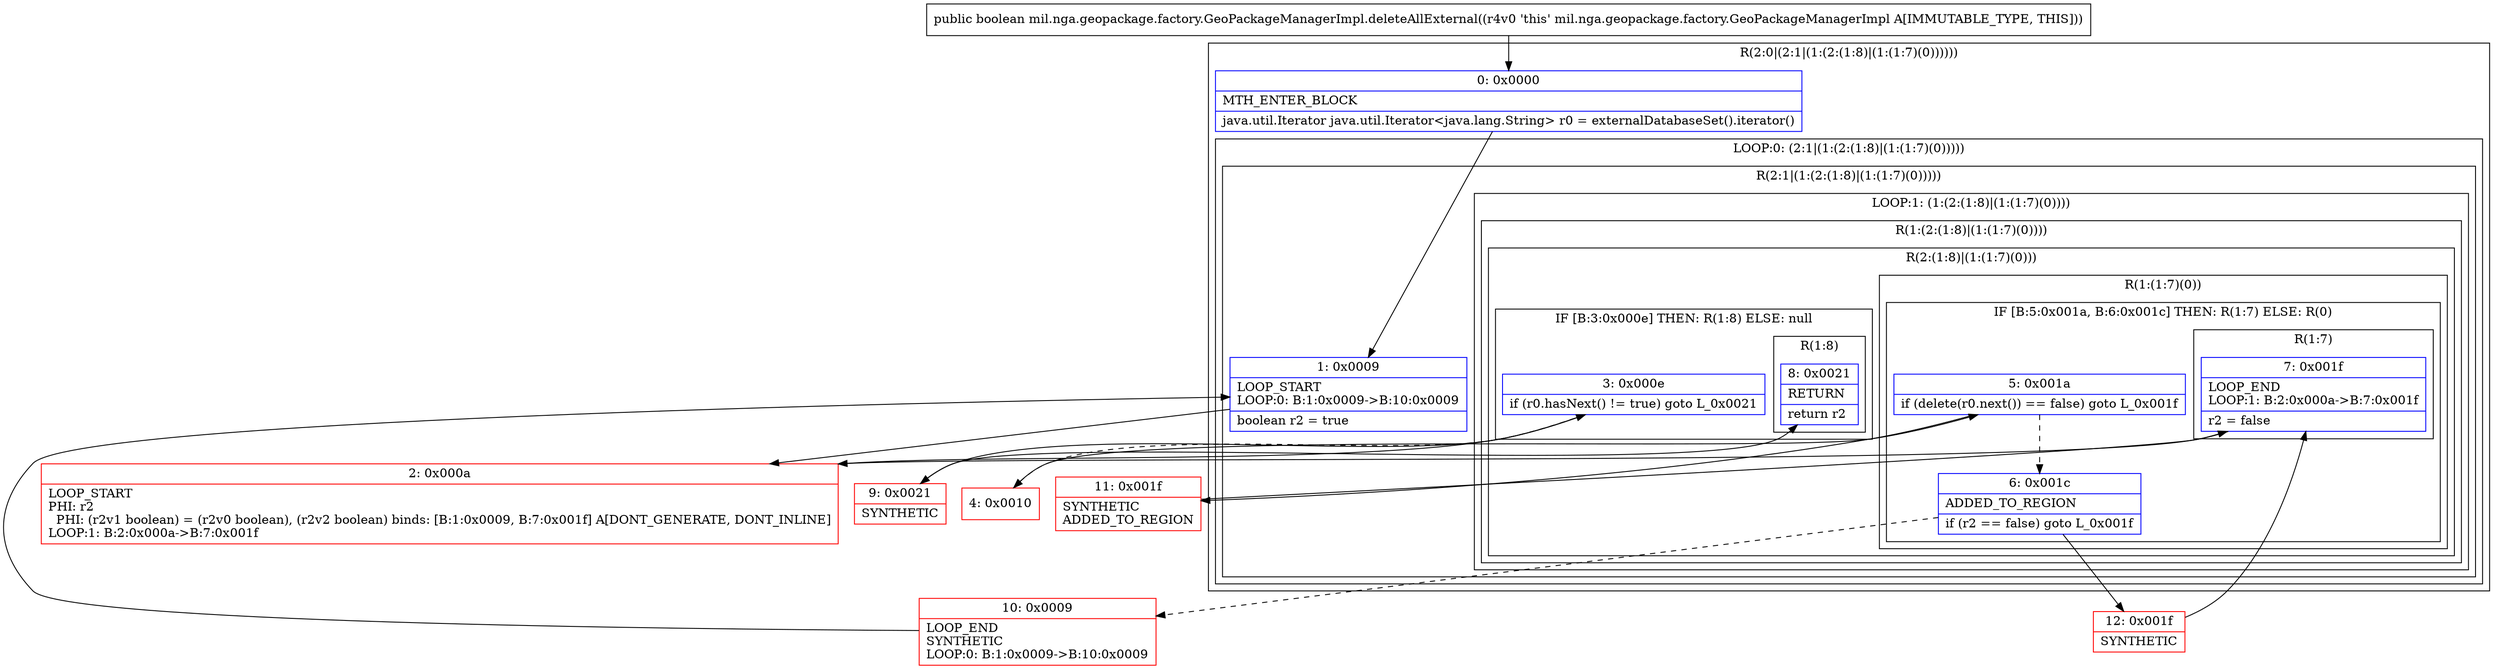 digraph "CFG formil.nga.geopackage.factory.GeoPackageManagerImpl.deleteAllExternal()Z" {
subgraph cluster_Region_671273051 {
label = "R(2:0|(2:1|(1:(2:(1:8)|(1:(1:7)(0))))))";
node [shape=record,color=blue];
Node_0 [shape=record,label="{0\:\ 0x0000|MTH_ENTER_BLOCK\l|java.util.Iterator java.util.Iterator\<java.lang.String\> r0 = externalDatabaseSet().iterator()\l}"];
subgraph cluster_LoopRegion_1935262009 {
label = "LOOP:0: (2:1|(1:(2:(1:8)|(1:(1:7)(0)))))";
node [shape=record,color=blue];
subgraph cluster_Region_1422256034 {
label = "R(2:1|(1:(2:(1:8)|(1:(1:7)(0)))))";
node [shape=record,color=blue];
Node_1 [shape=record,label="{1\:\ 0x0009|LOOP_START\lLOOP:0: B:1:0x0009\-\>B:10:0x0009\l|boolean r2 = true\l}"];
subgraph cluster_LoopRegion_484233763 {
label = "LOOP:1: (1:(2:(1:8)|(1:(1:7)(0))))";
node [shape=record,color=blue];
subgraph cluster_Region_1209949519 {
label = "R(1:(2:(1:8)|(1:(1:7)(0))))";
node [shape=record,color=blue];
subgraph cluster_Region_110101979 {
label = "R(2:(1:8)|(1:(1:7)(0)))";
node [shape=record,color=blue];
subgraph cluster_IfRegion_2007110446 {
label = "IF [B:3:0x000e] THEN: R(1:8) ELSE: null";
node [shape=record,color=blue];
Node_3 [shape=record,label="{3\:\ 0x000e|if (r0.hasNext() != true) goto L_0x0021\l}"];
subgraph cluster_Region_220668027 {
label = "R(1:8)";
node [shape=record,color=blue];
Node_8 [shape=record,label="{8\:\ 0x0021|RETURN\l|return r2\l}"];
}
}
subgraph cluster_Region_1006455865 {
label = "R(1:(1:7)(0))";
node [shape=record,color=blue];
subgraph cluster_IfRegion_1853554749 {
label = "IF [B:5:0x001a, B:6:0x001c] THEN: R(1:7) ELSE: R(0)";
node [shape=record,color=blue];
Node_5 [shape=record,label="{5\:\ 0x001a|if (delete(r0.next()) == false) goto L_0x001f\l}"];
Node_6 [shape=record,label="{6\:\ 0x001c|ADDED_TO_REGION\l|if (r2 == false) goto L_0x001f\l}"];
subgraph cluster_Region_1794860393 {
label = "R(1:7)";
node [shape=record,color=blue];
Node_7 [shape=record,label="{7\:\ 0x001f|LOOP_END\lLOOP:1: B:2:0x000a\-\>B:7:0x001f\l|r2 = false\l}"];
}
subgraph cluster_Region_1095425199 {
label = "R(0)";
node [shape=record,color=blue];
}
}
}
}
}
}
}
}
}
Node_2 [shape=record,color=red,label="{2\:\ 0x000a|LOOP_START\lPHI: r2 \l  PHI: (r2v1 boolean) = (r2v0 boolean), (r2v2 boolean) binds: [B:1:0x0009, B:7:0x001f] A[DONT_GENERATE, DONT_INLINE]\lLOOP:1: B:2:0x000a\-\>B:7:0x001f\l}"];
Node_4 [shape=record,color=red,label="{4\:\ 0x0010}"];
Node_9 [shape=record,color=red,label="{9\:\ 0x0021|SYNTHETIC\l}"];
Node_10 [shape=record,color=red,label="{10\:\ 0x0009|LOOP_END\lSYNTHETIC\lLOOP:0: B:1:0x0009\-\>B:10:0x0009\l}"];
Node_11 [shape=record,color=red,label="{11\:\ 0x001f|SYNTHETIC\lADDED_TO_REGION\l}"];
Node_12 [shape=record,color=red,label="{12\:\ 0x001f|SYNTHETIC\l}"];
MethodNode[shape=record,label="{public boolean mil.nga.geopackage.factory.GeoPackageManagerImpl.deleteAllExternal((r4v0 'this' mil.nga.geopackage.factory.GeoPackageManagerImpl A[IMMUTABLE_TYPE, THIS])) }"];
MethodNode -> Node_0;
Node_0 -> Node_1;
Node_1 -> Node_2;
Node_3 -> Node_4[style=dashed];
Node_3 -> Node_9;
Node_5 -> Node_6[style=dashed];
Node_5 -> Node_11;
Node_6 -> Node_10[style=dashed];
Node_6 -> Node_12;
Node_7 -> Node_2;
Node_2 -> Node_3;
Node_4 -> Node_5;
Node_9 -> Node_8;
Node_10 -> Node_1;
Node_11 -> Node_7;
Node_12 -> Node_7;
}

